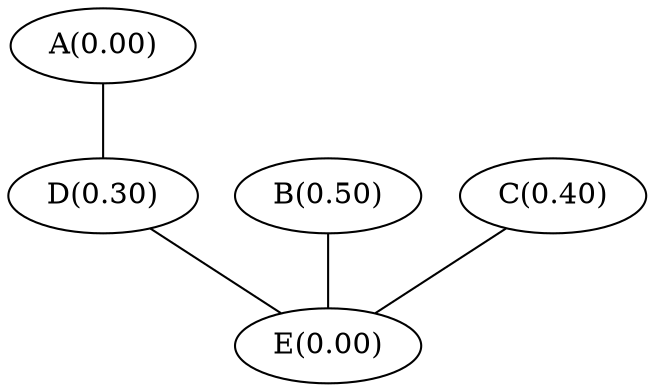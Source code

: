 
strict graph multiple_intermediate_nodes_at_same_level {

	// Node definitions.

	"A(0.00)";

	"B(0.50)";

	"C(0.40)";

	"D(0.30)";

	"E(0.00)";


	// Edge definitions.

	"A(0.00)" -- "D(0.30)";

	"B(0.50)" -- "E(0.00)";

	"C(0.40)" -- "E(0.00)";

	"D(0.30)" -- "E(0.00)";

}
